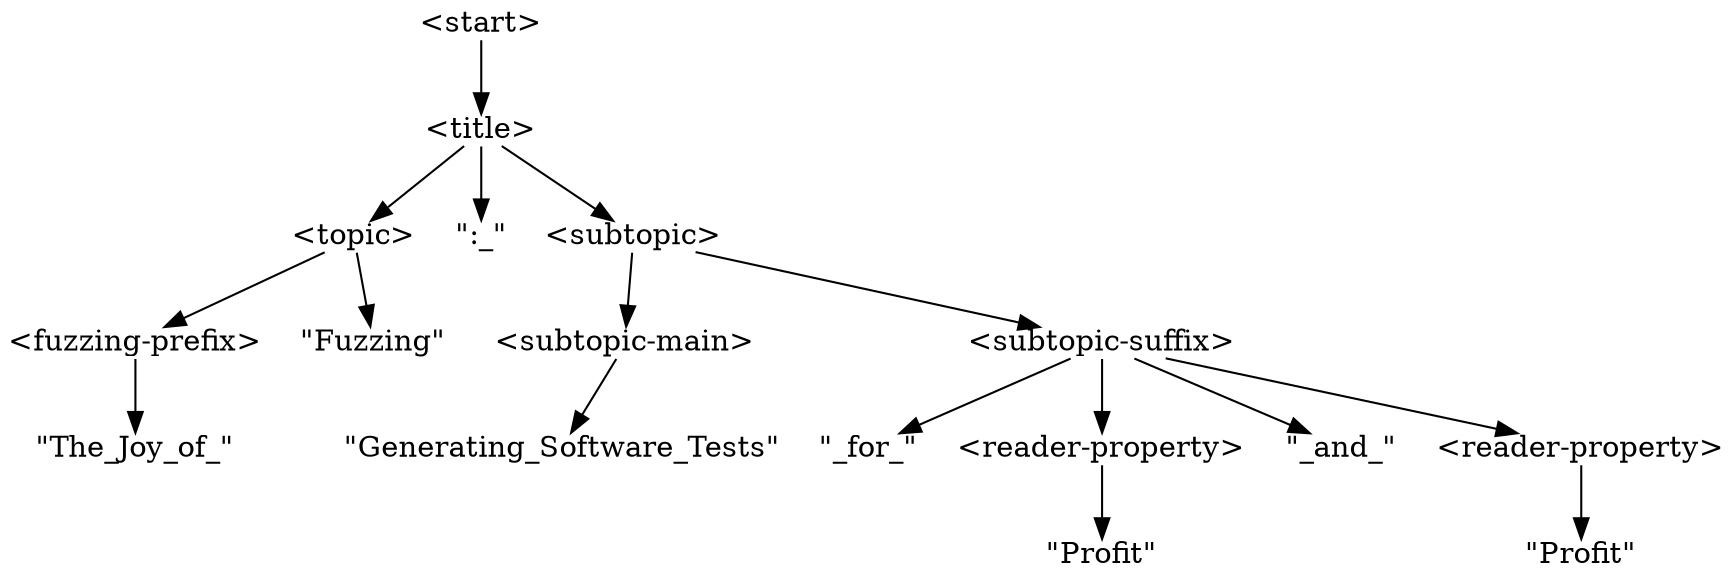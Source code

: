 digraph DerivationTree {

    node [shape=plain];

    n1 [label="\<start\>"];
    n2 [label="\<title\>"];
    n1 -> n2;

    n3 [label="\<topic\>"];
    n2 -> n3;

    n4 [label="\":_\""];
    n2 -> n4;

    n5 [label="\<subtopic\>"];
    n2 -> n5;

    n6 [label="\<fuzzing-prefix\>"];
    n3 -> n6;

    n7 [label="\"Fuzzing\""];
    n3 -> n7;

    n8 [label="\<subtopic-main\>"];
    n5 -> n8;

    n9 [label="\<subtopic-suffix\>"];
    n5 -> n9;

    n10 [label="\"The_Joy_of_\""];
    n6 -> n10;

    n11 [label="\"Generating_Software_Tests\""];
    n8 -> n11;

    n12 [label="\"_for_\""];
    n9 -> n12;

    n13 [label="\<reader-property\>"];
    n9 -> n13;

    n14 [label="\"_and_\""];
    n9 -> n14;

    n15 [label="\<reader-property\>"];
    n9 -> n15;

    n16 [label="\"Profit\""];
    n13 -> n16;

    n17 [label="\"Profit\""];
    n15 -> n17;

}